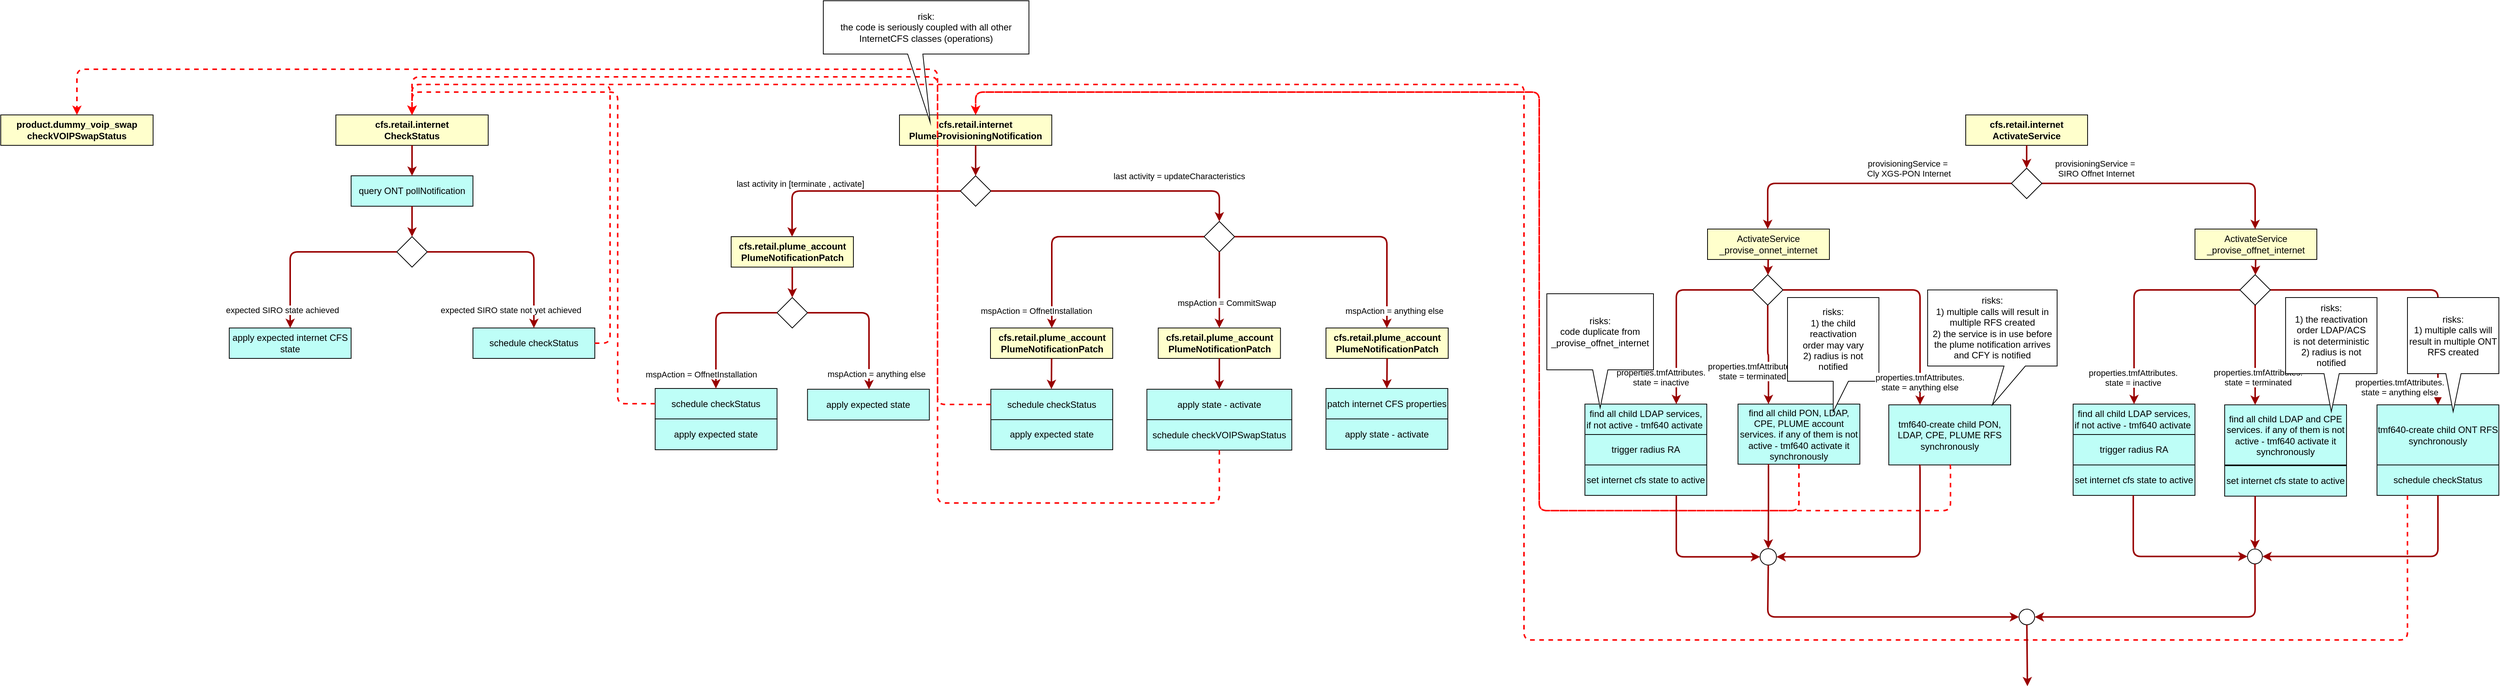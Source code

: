 <mxfile version="21.0.2" type="github">
  <diagram name="Page-1" id="c7558073-3199-34d8-9f00-42111426c3f3">
    <mxGraphModel dx="3528" dy="1718" grid="1" gridSize="10" guides="1" tooltips="1" connect="1" arrows="1" fold="1" page="1" pageScale="1" pageWidth="826" pageHeight="1169" background="none" math="0" shadow="0">
      <root>
        <mxCell id="0" />
        <mxCell id="1" parent="0" />
        <mxCell id="3" value="cfs.retail.internet&#xa;ActivateService" style="whiteSpace=wrap;align=center;verticalAlign=middle;fontStyle=1;strokeWidth=1;fillColor=#FFFFCC" parent="1" vertex="1">
          <mxGeometry x="460" y="-160" width="160" height="40" as="geometry" />
        </mxCell>
        <mxCell id="36" value="provisioningService = &#xa;Cly XGS-PON Internet" style="edgeStyle=elbowEdgeStyle;strokeColor=#990000;strokeWidth=2;exitX=0;exitY=0.5;exitDx=0;exitDy=0;" parent="1" source="X-WOWMCxgD2yHzHwRiwq-127" target="ZC_jucawOaZovoy7LjFs-96" edge="1">
          <mxGeometry x="-0.293" y="-20" width="100" height="100" relative="1" as="geometry">
            <mxPoint x="20" y="250" as="sourcePoint" />
            <mxPoint x="120" y="150" as="targetPoint" />
            <Array as="points">
              <mxPoint x="200" y="-40" />
              <mxPoint x="150" y="-50" />
            </Array>
            <mxPoint as="offset" />
          </mxGeometry>
        </mxCell>
        <mxCell id="ZC_jucawOaZovoy7LjFs-96" value="ActivateService&#xa;_provise_onnet_internet" style="whiteSpace=wrap;align=center;verticalAlign=middle;fontStyle=0;strokeWidth=1;fillColor=#FFFFCC" parent="1" vertex="1">
          <mxGeometry x="121" y="-10" width="160" height="40" as="geometry" />
        </mxCell>
        <mxCell id="ZC_jucawOaZovoy7LjFs-98" value="ActivateService&#xa;_provise_offnet_internet" style="whiteSpace=wrap;align=center;verticalAlign=middle;fontStyle=0;strokeWidth=1;fillColor=#FFFFCC" parent="1" vertex="1">
          <mxGeometry x="761" y="-10" width="160" height="40" as="geometry" />
        </mxCell>
        <mxCell id="ZC_jucawOaZovoy7LjFs-99" value="provisioningService = &#xa;SIRO Offnet Internet" style="edgeStyle=elbowEdgeStyle;strokeColor=#990000;strokeWidth=2;rounded=1;jumpStyle=none;exitX=1;exitY=0.5;exitDx=0;exitDy=0;" parent="1" source="X-WOWMCxgD2yHzHwRiwq-127" target="ZC_jucawOaZovoy7LjFs-98" edge="1">
          <mxGeometry x="-0.58" y="20" width="100" height="100" relative="1" as="geometry">
            <mxPoint x="250" y="90" as="sourcePoint" />
            <mxPoint x="410" y="130" as="targetPoint" />
            <Array as="points">
              <mxPoint x="840" y="-10" />
            </Array>
            <mxPoint as="offset" />
          </mxGeometry>
        </mxCell>
        <mxCell id="ZC_jucawOaZovoy7LjFs-100" value="find all child LDAP services, &#xa;if not active - tmf640 activate " style="whiteSpace=wrap;align=center;verticalAlign=middle;fontStyle=0;strokeWidth=1;fillColor=#befef7;" parent="1" vertex="1">
          <mxGeometry x="601" y="220" width="160" height="40" as="geometry" />
        </mxCell>
        <mxCell id="ZC_jucawOaZovoy7LjFs-103" value="properties.tmfAttributes.&#xa;state = inactive" style="edgeStyle=orthogonalEdgeStyle;strokeColor=#990000;strokeWidth=2;exitX=0;exitY=0.5;exitDx=0;exitDy=0;" parent="1" source="X-WOWMCxgD2yHzHwRiwq-132" target="ZC_jucawOaZovoy7LjFs-100" edge="1">
          <mxGeometry x="0.759" y="-1" width="100" height="100" relative="1" as="geometry">
            <mxPoint x="481" y="90" as="sourcePoint" />
            <mxPoint x="621" y="130" as="targetPoint" />
            <mxPoint as="offset" />
          </mxGeometry>
        </mxCell>
        <mxCell id="X-WOWMCxgD2yHzHwRiwq-96" value="trigger radius RA" style="whiteSpace=wrap;align=center;verticalAlign=middle;fontStyle=0;strokeWidth=1;fillColor=#befef7;" vertex="1" parent="1">
          <mxGeometry x="601" y="260" width="160" height="40" as="geometry" />
        </mxCell>
        <mxCell id="X-WOWMCxgD2yHzHwRiwq-97" value="set internet cfs state to active" style="whiteSpace=wrap;align=center;verticalAlign=middle;fontStyle=0;strokeWidth=1;fillColor=#befef7;" vertex="1" parent="1">
          <mxGeometry x="601" y="300" width="160" height="40" as="geometry" />
        </mxCell>
        <mxCell id="X-WOWMCxgD2yHzHwRiwq-98" value="find all child LDAP and CPE services. if any of them is not active - tmf640 activate it synchronously" style="whiteSpace=wrap;align=center;verticalAlign=middle;fontStyle=0;strokeWidth=1;fillColor=#befef7;" vertex="1" parent="1">
          <mxGeometry x="800" y="221" width="160" height="79" as="geometry" />
        </mxCell>
        <mxCell id="X-WOWMCxgD2yHzHwRiwq-99" value="properties.tmfAttributes.&#xa;state = terminated" style="edgeStyle=orthogonalEdgeStyle;strokeColor=#990000;strokeWidth=2;entryX=0.25;entryY=0;entryDx=0;entryDy=0;exitX=0.5;exitY=1;exitDx=0;exitDy=0;" edge="1" target="X-WOWMCxgD2yHzHwRiwq-98" parent="1" source="X-WOWMCxgD2yHzHwRiwq-132">
          <mxGeometry x="0.444" y="4" width="100" height="100" relative="1" as="geometry">
            <mxPoint x="880" y="160" as="sourcePoint" />
            <mxPoint x="820" y="130" as="targetPoint" />
            <mxPoint as="offset" />
          </mxGeometry>
        </mxCell>
        <mxCell id="X-WOWMCxgD2yHzHwRiwq-101" value="set internet cfs state to active" style="whiteSpace=wrap;align=center;verticalAlign=middle;fontStyle=0;strokeWidth=1;fillColor=#befef7;" vertex="1" parent="1">
          <mxGeometry x="800" y="301" width="160" height="40" as="geometry" />
        </mxCell>
        <mxCell id="X-WOWMCxgD2yHzHwRiwq-103" value="properties.tmfAttributes.&#xa;state = anything else" style="edgeStyle=orthogonalEdgeStyle;strokeColor=#990000;strokeWidth=2;entryX=0.5;entryY=0;entryDx=0;entryDy=0;exitX=1;exitY=0.5;exitDx=0;exitDy=0;" edge="1" parent="1" source="X-WOWMCxgD2yHzHwRiwq-132" target="X-WOWMCxgD2yHzHwRiwq-104">
          <mxGeometry x="0.873" y="-50" width="100" height="100" relative="1" as="geometry">
            <mxPoint x="731" y="170" as="sourcePoint" />
            <mxPoint x="1080" y="200" as="targetPoint" />
            <mxPoint as="offset" />
          </mxGeometry>
        </mxCell>
        <mxCell id="X-WOWMCxgD2yHzHwRiwq-104" value="tmf640-create child ONT RFS synchronously" style="whiteSpace=wrap;align=center;verticalAlign=middle;fontStyle=0;strokeWidth=1;fillColor=#befef7;" vertex="1" parent="1">
          <mxGeometry x="1000" y="221" width="160" height="79" as="geometry" />
        </mxCell>
        <mxCell id="X-WOWMCxgD2yHzHwRiwq-105" value="schedule checkStatus" style="whiteSpace=wrap;align=center;verticalAlign=middle;fontStyle=0;strokeWidth=1;fillColor=#befef7;" vertex="1" parent="1">
          <mxGeometry x="1000" y="300" width="160" height="40" as="geometry" />
        </mxCell>
        <mxCell id="X-WOWMCxgD2yHzHwRiwq-106" value="risks:&lt;br&gt;1) multiple calls will result in multiple ONT RFS created" style="shape=callout;whiteSpace=wrap;html=1;perimeter=calloutPerimeter;size=50;position=0.42;" vertex="1" parent="1">
          <mxGeometry x="1040" y="80" width="120" height="150" as="geometry" />
        </mxCell>
        <mxCell id="X-WOWMCxgD2yHzHwRiwq-102" value="risks:&lt;br&gt;1) the reactivation order LDAP/ACS &lt;br&gt;is not deterministic&lt;br&gt;2) radius is not notified" style="shape=callout;whiteSpace=wrap;html=1;perimeter=calloutPerimeter;size=50;position=0.42;" vertex="1" parent="1">
          <mxGeometry x="880" y="80" width="120" height="150" as="geometry" />
        </mxCell>
        <mxCell id="X-WOWMCxgD2yHzHwRiwq-107" value="find all child LDAP services, &#xa;if not active - tmf640 activate " style="whiteSpace=wrap;align=center;verticalAlign=middle;fontStyle=0;strokeWidth=1;fillColor=#befef7;" vertex="1" parent="1">
          <mxGeometry x="-40" y="220" width="160" height="40" as="geometry" />
        </mxCell>
        <mxCell id="X-WOWMCxgD2yHzHwRiwq-108" value="properties.tmfAttributes.&#xa;state = inactive" style="edgeStyle=elbowEdgeStyle;strokeColor=#990000;strokeWidth=2;entryX=0.75;entryY=0;entryDx=0;entryDy=0;" edge="1" target="X-WOWMCxgD2yHzHwRiwq-107" parent="1" source="X-WOWMCxgD2yHzHwRiwq-129">
          <mxGeometry x="0.716" y="-20" width="100" height="100" relative="1" as="geometry">
            <mxPoint x="121" y="180" as="sourcePoint" />
            <mxPoint x="61" y="150" as="targetPoint" />
            <Array as="points">
              <mxPoint x="80" y="160" />
            </Array>
            <mxPoint as="offset" />
          </mxGeometry>
        </mxCell>
        <mxCell id="X-WOWMCxgD2yHzHwRiwq-109" value="trigger radius RA" style="whiteSpace=wrap;align=center;verticalAlign=middle;fontStyle=0;strokeWidth=1;fillColor=#befef7;" vertex="1" parent="1">
          <mxGeometry x="-40" y="260" width="160" height="40" as="geometry" />
        </mxCell>
        <mxCell id="X-WOWMCxgD2yHzHwRiwq-110" value="set internet cfs state to active" style="whiteSpace=wrap;align=center;verticalAlign=middle;fontStyle=0;strokeWidth=1;fillColor=#befef7;" vertex="1" parent="1">
          <mxGeometry x="-40" y="300" width="160" height="40" as="geometry" />
        </mxCell>
        <mxCell id="X-WOWMCxgD2yHzHwRiwq-111" value="risks:&lt;br&gt;code duplicate from _provise_offnet_internet" style="shape=callout;whiteSpace=wrap;html=1;perimeter=calloutPerimeter;size=50;position=0.43;" vertex="1" parent="1">
          <mxGeometry x="-90" y="75" width="140" height="150" as="geometry" />
        </mxCell>
        <mxCell id="X-WOWMCxgD2yHzHwRiwq-125" style="edgeStyle=orthogonalEdgeStyle;rounded=1;orthogonalLoop=1;jettySize=auto;html=1;exitX=0.5;exitY=1;exitDx=0;exitDy=0;entryX=0.5;entryY=0;entryDx=0;entryDy=0;strokeColor=#FF0000;strokeWidth=2;dashed=1;" edge="1" parent="1" source="X-WOWMCxgD2yHzHwRiwq-115" target="X-WOWMCxgD2yHzHwRiwq-123">
          <mxGeometry relative="1" as="geometry">
            <Array as="points">
              <mxPoint x="241" y="360" />
              <mxPoint x="-100" y="360" />
              <mxPoint x="-100" y="-190" />
              <mxPoint x="-840" y="-190" />
            </Array>
          </mxGeometry>
        </mxCell>
        <mxCell id="X-WOWMCxgD2yHzHwRiwq-115" value="find all child PON, LDAP, CPE, PLUME account services. if any of them is not active - tmf640 activate it synchronously" style="whiteSpace=wrap;align=center;verticalAlign=middle;fontStyle=0;strokeWidth=1;fillColor=#befef7;" vertex="1" parent="1">
          <mxGeometry x="161" y="220" width="160" height="79" as="geometry" />
        </mxCell>
        <mxCell id="X-WOWMCxgD2yHzHwRiwq-116" value="properties.tmfAttributes.&#xa;state = terminated" style="edgeStyle=orthogonalEdgeStyle;strokeColor=#990000;strokeWidth=2;exitX=0.5;exitY=1;exitDx=0;exitDy=0;entryX=0.25;entryY=0;entryDx=0;entryDy=0;" edge="1" target="X-WOWMCxgD2yHzHwRiwq-115" parent="1" source="X-WOWMCxgD2yHzHwRiwq-129">
          <mxGeometry x="0.333" y="-21" width="100" height="100" relative="1" as="geometry">
            <mxPoint x="91" y="159" as="sourcePoint" />
            <mxPoint x="181" y="129" as="targetPoint" />
            <Array as="points" />
            <mxPoint as="offset" />
          </mxGeometry>
        </mxCell>
        <mxCell id="X-WOWMCxgD2yHzHwRiwq-119" value="tmf640-create child PON, LDAP, CPE, PLUME RFS synchronously" style="whiteSpace=wrap;align=center;verticalAlign=middle;fontStyle=0;strokeWidth=1;fillColor=#befef7;" vertex="1" parent="1">
          <mxGeometry x="359" y="221" width="160" height="79" as="geometry" />
        </mxCell>
        <mxCell id="X-WOWMCxgD2yHzHwRiwq-122" value="risks:&lt;br&gt;1) multiple calls will result in multiple RFS created&lt;br&gt;2) the service is in use before the plume notification arrives and CFY is notified" style="shape=callout;whiteSpace=wrap;html=1;perimeter=calloutPerimeter;size=51;position=0.59;base=28;" vertex="1" parent="1">
          <mxGeometry x="410" y="70" width="170" height="151" as="geometry" />
        </mxCell>
        <mxCell id="X-WOWMCxgD2yHzHwRiwq-118" value="risks:&lt;br&gt;1) the child reactivation order&amp;nbsp;may vary&lt;br&gt;2) radius is not notified" style="shape=callout;whiteSpace=wrap;html=1;perimeter=calloutPerimeter;size=40;position=0.5;" vertex="1" parent="1">
          <mxGeometry x="226" y="80" width="120" height="150" as="geometry" />
        </mxCell>
        <mxCell id="X-WOWMCxgD2yHzHwRiwq-123" value="cfs.retail.internet&#xa;PlumeProvisioningNotification" style="whiteSpace=wrap;align=center;verticalAlign=middle;fontStyle=1;strokeWidth=1;fillColor=#FFFFCC" vertex="1" parent="1">
          <mxGeometry x="-940" y="-160" width="200" height="40" as="geometry" />
        </mxCell>
        <mxCell id="X-WOWMCxgD2yHzHwRiwq-126" style="edgeStyle=orthogonalEdgeStyle;rounded=1;orthogonalLoop=1;jettySize=auto;html=1;exitX=0.5;exitY=1;exitDx=0;exitDy=0;strokeColor=#FF0000;strokeWidth=2;dashed=1;entryX=0.5;entryY=0;entryDx=0;entryDy=0;" edge="1" parent="1" source="X-WOWMCxgD2yHzHwRiwq-119" target="X-WOWMCxgD2yHzHwRiwq-123">
          <mxGeometry relative="1" as="geometry">
            <mxPoint x="251" y="309" as="sourcePoint" />
            <mxPoint x="-395" y="-50" as="targetPoint" />
            <Array as="points">
              <mxPoint x="440" y="300" />
              <mxPoint x="440" y="360" />
              <mxPoint x="-100" y="360" />
              <mxPoint x="-100" y="-190" />
              <mxPoint x="-840" y="-190" />
            </Array>
          </mxGeometry>
        </mxCell>
        <mxCell id="X-WOWMCxgD2yHzHwRiwq-127" value="" style="rhombus;whiteSpace=wrap;html=1;" vertex="1" parent="1">
          <mxGeometry x="520" y="-90" width="40" height="40" as="geometry" />
        </mxCell>
        <mxCell id="X-WOWMCxgD2yHzHwRiwq-128" value="" style="edgeStyle=none;noEdgeStyle=1;strokeColor=#990000;strokeWidth=2;" edge="1" parent="1" source="3" target="X-WOWMCxgD2yHzHwRiwq-127">
          <mxGeometry x="0.736" y="14" width="100" height="100" relative="1" as="geometry">
            <mxPoint x="366" y="170" as="sourcePoint" />
            <mxPoint x="576" y="231" as="targetPoint" />
            <mxPoint as="offset" />
          </mxGeometry>
        </mxCell>
        <mxCell id="X-WOWMCxgD2yHzHwRiwq-129" value="" style="rhombus;whiteSpace=wrap;html=1;" vertex="1" parent="1">
          <mxGeometry x="180" y="50" width="40" height="40" as="geometry" />
        </mxCell>
        <mxCell id="X-WOWMCxgD2yHzHwRiwq-130" value="" style="edgeStyle=none;noEdgeStyle=1;strokeColor=#990000;strokeWidth=2;" edge="1" parent="1" source="ZC_jucawOaZovoy7LjFs-96" target="X-WOWMCxgD2yHzHwRiwq-129">
          <mxGeometry x="0.437" y="7" width="100" height="100" relative="1" as="geometry">
            <mxPoint x="160" y="140" as="sourcePoint" />
            <mxPoint x="251" y="230" as="targetPoint" />
            <mxPoint as="offset" />
          </mxGeometry>
        </mxCell>
        <mxCell id="X-WOWMCxgD2yHzHwRiwq-121" value="properties.tmfAttributes.&#xa;state = anything else" style="edgeStyle=elbowEdgeStyle;strokeColor=#990000;strokeWidth=2;exitX=1;exitY=0.5;exitDx=0;exitDy=0;" edge="1" target="X-WOWMCxgD2yHzHwRiwq-119" parent="1" source="X-WOWMCxgD2yHzHwRiwq-129">
          <mxGeometry x="0.818" width="100" height="100" relative="1" as="geometry">
            <mxPoint x="120" y="156" as="sourcePoint" />
            <mxPoint x="439" y="200" as="targetPoint" />
            <Array as="points">
              <mxPoint x="400" y="160" />
            </Array>
            <mxPoint as="offset" />
          </mxGeometry>
        </mxCell>
        <mxCell id="X-WOWMCxgD2yHzHwRiwq-131" value="" style="edgeStyle=none;noEdgeStyle=1;strokeColor=#990000;strokeWidth=2;" edge="1" target="X-WOWMCxgD2yHzHwRiwq-132" parent="1" source="ZC_jucawOaZovoy7LjFs-98">
          <mxGeometry x="0.437" y="7" width="100" height="100" relative="1" as="geometry">
            <mxPoint x="750" y="30" as="sourcePoint" />
            <mxPoint x="800" y="230" as="targetPoint" />
            <mxPoint as="offset" />
          </mxGeometry>
        </mxCell>
        <mxCell id="X-WOWMCxgD2yHzHwRiwq-132" value="" style="rhombus;whiteSpace=wrap;html=1;" vertex="1" parent="1">
          <mxGeometry x="820" y="50" width="40" height="40" as="geometry" />
        </mxCell>
        <mxCell id="X-WOWMCxgD2yHzHwRiwq-133" value="" style="edgeStyle=elbowEdgeStyle;strokeColor=#990000;strokeWidth=2;exitX=0.75;exitY=1;exitDx=0;exitDy=0;entryX=0;entryY=0.5;entryDx=0;entryDy=0;" edge="1" parent="1" source="X-WOWMCxgD2yHzHwRiwq-110" target="X-WOWMCxgD2yHzHwRiwq-135">
          <mxGeometry x="0.716" y="-20" width="100" height="100" relative="1" as="geometry">
            <mxPoint x="171" y="100" as="sourcePoint" />
            <mxPoint x="170" y="410" as="targetPoint" />
            <Array as="points">
              <mxPoint x="80" y="380" />
            </Array>
            <mxPoint as="offset" />
          </mxGeometry>
        </mxCell>
        <mxCell id="X-WOWMCxgD2yHzHwRiwq-134" value="" style="edgeStyle=orthogonalEdgeStyle;strokeColor=#990000;strokeWidth=2;exitX=0.25;exitY=1;exitDx=0;exitDy=0;entryX=0.5;entryY=0;entryDx=0;entryDy=0;" edge="1" parent="1" source="X-WOWMCxgD2yHzHwRiwq-115" target="X-WOWMCxgD2yHzHwRiwq-135">
          <mxGeometry x="0.333" y="-21" width="100" height="100" relative="1" as="geometry">
            <mxPoint x="211" y="140" as="sourcePoint" />
            <mxPoint x="240" y="400" as="targetPoint" />
            <Array as="points" />
            <mxPoint as="offset" />
          </mxGeometry>
        </mxCell>
        <mxCell id="X-WOWMCxgD2yHzHwRiwq-135" value="" style="ellipse;whiteSpace=wrap;html=1;aspect=fixed;" vertex="1" parent="1">
          <mxGeometry x="190" y="410" width="21.5" height="21.5" as="geometry" />
        </mxCell>
        <mxCell id="X-WOWMCxgD2yHzHwRiwq-136" value="" style="edgeStyle=elbowEdgeStyle;strokeColor=#990000;strokeWidth=2;exitX=0.25;exitY=1;exitDx=0;exitDy=0;entryX=1;entryY=0.5;entryDx=0;entryDy=0;" edge="1" parent="1" source="X-WOWMCxgD2yHzHwRiwq-119" target="X-WOWMCxgD2yHzHwRiwq-135">
          <mxGeometry x="0.716" y="-20" width="100" height="100" relative="1" as="geometry">
            <mxPoint x="90" y="350" as="sourcePoint" />
            <mxPoint x="191" y="431" as="targetPoint" />
            <Array as="points">
              <mxPoint x="400" y="390" />
            </Array>
            <mxPoint as="offset" />
          </mxGeometry>
        </mxCell>
        <mxCell id="X-WOWMCxgD2yHzHwRiwq-137" value="" style="edgeStyle=elbowEdgeStyle;strokeColor=#990000;strokeWidth=2;exitX=0.5;exitY=1;exitDx=0;exitDy=0;entryX=1;entryY=0.5;entryDx=0;entryDy=0;" edge="1" target="X-WOWMCxgD2yHzHwRiwq-140" parent="1" source="X-WOWMCxgD2yHzHwRiwq-105">
          <mxGeometry x="0.716" y="-20" width="100" height="100" relative="1" as="geometry">
            <mxPoint x="999" y="301" as="sourcePoint" />
            <mxPoint x="791" y="432" as="targetPoint" />
            <Array as="points">
              <mxPoint x="1080" y="390" />
            </Array>
            <mxPoint as="offset" />
          </mxGeometry>
        </mxCell>
        <mxCell id="X-WOWMCxgD2yHzHwRiwq-138" value="" style="edgeStyle=orthogonalEdgeStyle;strokeColor=#990000;strokeWidth=2;entryX=0.5;entryY=0;entryDx=0;entryDy=0;exitX=0.25;exitY=1;exitDx=0;exitDy=0;" edge="1" target="X-WOWMCxgD2yHzHwRiwq-140" parent="1" source="X-WOWMCxgD2yHzHwRiwq-101">
          <mxGeometry x="0.333" y="-21" width="100" height="100" relative="1" as="geometry">
            <mxPoint x="840" y="330" as="sourcePoint" />
            <mxPoint x="840" y="401" as="targetPoint" />
            <Array as="points" />
            <mxPoint as="offset" />
          </mxGeometry>
        </mxCell>
        <mxCell id="X-WOWMCxgD2yHzHwRiwq-139" value="" style="edgeStyle=elbowEdgeStyle;strokeColor=#990000;strokeWidth=2;entryX=0;entryY=0.5;entryDx=0;entryDy=0;" edge="1" target="X-WOWMCxgD2yHzHwRiwq-140" parent="1" source="X-WOWMCxgD2yHzHwRiwq-97">
          <mxGeometry x="0.716" y="-20" width="100" height="100" relative="1" as="geometry">
            <mxPoint x="680" y="341" as="sourcePoint" />
            <mxPoint x="770" y="411" as="targetPoint" />
            <Array as="points">
              <mxPoint x="680" y="381" />
            </Array>
            <mxPoint as="offset" />
          </mxGeometry>
        </mxCell>
        <mxCell id="X-WOWMCxgD2yHzHwRiwq-140" value="" style="ellipse;whiteSpace=wrap;html=1;aspect=fixed;" vertex="1" parent="1">
          <mxGeometry x="830" y="410.5" width="19.5" height="19.5" as="geometry" />
        </mxCell>
        <mxCell id="X-WOWMCxgD2yHzHwRiwq-141" value="" style="ellipse;whiteSpace=wrap;html=1;aspect=fixed;" vertex="1" parent="1">
          <mxGeometry x="530" y="489.5" width="20.5" height="20.5" as="geometry" />
        </mxCell>
        <mxCell id="X-WOWMCxgD2yHzHwRiwq-142" value="" style="edgeStyle=elbowEdgeStyle;strokeColor=#990000;strokeWidth=2;exitX=0.5;exitY=1;exitDx=0;exitDy=0;entryX=0;entryY=0.5;entryDx=0;entryDy=0;" edge="1" target="X-WOWMCxgD2yHzHwRiwq-141" parent="1" source="X-WOWMCxgD2yHzHwRiwq-135">
          <mxGeometry x="0.716" y="-20" width="100" height="100" relative="1" as="geometry">
            <mxPoint x="420" y="420" as="sourcePoint" />
            <mxPoint x="510" y="490" as="targetPoint" />
            <Array as="points">
              <mxPoint x="200" y="460" />
            </Array>
            <mxPoint as="offset" />
          </mxGeometry>
        </mxCell>
        <mxCell id="X-WOWMCxgD2yHzHwRiwq-143" value="" style="edgeStyle=elbowEdgeStyle;strokeColor=#990000;strokeWidth=2;exitX=0.5;exitY=1;exitDx=0;exitDy=0;entryX=1;entryY=0.5;entryDx=0;entryDy=0;" edge="1" target="X-WOWMCxgD2yHzHwRiwq-141" parent="1" source="X-WOWMCxgD2yHzHwRiwq-140">
          <mxGeometry x="0.716" y="-20" width="100" height="100" relative="1" as="geometry">
            <mxPoint x="840" y="480" as="sourcePoint" />
            <mxPoint x="531" y="511" as="targetPoint" />
            <Array as="points">
              <mxPoint x="840" y="470" />
            </Array>
            <mxPoint as="offset" />
          </mxGeometry>
        </mxCell>
        <mxCell id="X-WOWMCxgD2yHzHwRiwq-145" value="cfs.retail.plume_account&#xa;PlumeNotificationPatch" style="whiteSpace=wrap;align=center;verticalAlign=middle;fontStyle=1;strokeWidth=1;fillColor=#FFFFCC" vertex="1" parent="1">
          <mxGeometry x="-1161" width="160.5" height="40" as="geometry" />
        </mxCell>
        <mxCell id="X-WOWMCxgD2yHzHwRiwq-148" value="" style="rhombus;whiteSpace=wrap;html=1;" vertex="1" parent="1">
          <mxGeometry x="-860" y="-80" width="40" height="40" as="geometry" />
        </mxCell>
        <mxCell id="X-WOWMCxgD2yHzHwRiwq-151" value="" style="edgeStyle=none;noEdgeStyle=1;strokeColor=#990000;strokeWidth=2;startArrow=none;exitX=0.5;exitY=1;exitDx=0;exitDy=0;" edge="1" parent="1" source="X-WOWMCxgD2yHzHwRiwq-123" target="X-WOWMCxgD2yHzHwRiwq-148">
          <mxGeometry x="0.437" y="7" width="100" height="100" relative="1" as="geometry">
            <mxPoint x="-830" as="sourcePoint" />
            <mxPoint x="-840" y="-90" as="targetPoint" />
            <mxPoint as="offset" />
          </mxGeometry>
        </mxCell>
        <mxCell id="X-WOWMCxgD2yHzHwRiwq-152" value="last activity in [terminate , activate]" style="edgeStyle=elbowEdgeStyle;strokeColor=#990000;strokeWidth=2;exitX=0;exitY=0.5;exitDx=0;exitDy=0;entryX=0.5;entryY=0;entryDx=0;entryDy=0;" edge="1" parent="1" source="X-WOWMCxgD2yHzHwRiwq-148" target="X-WOWMCxgD2yHzHwRiwq-145">
          <mxGeometry x="0.493" y="-10" width="100" height="100" relative="1" as="geometry">
            <mxPoint x="-880" as="sourcePoint" />
            <mxPoint x="-980" y="120" as="targetPoint" />
            <Array as="points">
              <mxPoint x="-1081" y="-30" />
            </Array>
            <mxPoint as="offset" />
          </mxGeometry>
        </mxCell>
        <mxCell id="X-WOWMCxgD2yHzHwRiwq-153" value="risk:&lt;br&gt;the code is seriously coupled with all other InternetCFS classes (operations)" style="shape=callout;whiteSpace=wrap;html=1;perimeter=calloutPerimeter;position2=0.52;size=90;position=0.41;" vertex="1" parent="1">
          <mxGeometry x="-1040" y="-310" width="270" height="160" as="geometry" />
        </mxCell>
        <mxCell id="X-WOWMCxgD2yHzHwRiwq-170" value="apply expected state" style="whiteSpace=wrap;align=center;verticalAlign=middle;fontStyle=0;strokeWidth=1;fillColor=#befef7;" vertex="1" parent="1">
          <mxGeometry x="-1260.75" y="239.5" width="160" height="40.5" as="geometry" />
        </mxCell>
        <mxCell id="X-WOWMCxgD2yHzHwRiwq-177" value="cfs.retail.plume_account&#xa;PlumeNotificationPatch" style="whiteSpace=wrap;align=center;verticalAlign=middle;fontStyle=1;strokeWidth=1;fillColor=#FFFFCC" vertex="1" parent="1">
          <mxGeometry x="-820.5" y="120" width="160.5" height="40" as="geometry" />
        </mxCell>
        <mxCell id="X-WOWMCxgD2yHzHwRiwq-178" value="last activity = updateCharacteristics" style="edgeStyle=elbowEdgeStyle;strokeColor=#990000;strokeWidth=2;startArrow=none;exitX=1;exitY=0.5;exitDx=0;exitDy=0;entryX=0.5;entryY=0;entryDx=0;entryDy=0;" edge="1" parent="1" source="X-WOWMCxgD2yHzHwRiwq-148" target="X-WOWMCxgD2yHzHwRiwq-180">
          <mxGeometry x="0.455" y="20" width="100" height="100" relative="1" as="geometry">
            <mxPoint x="-800" y="-40" as="sourcePoint" />
            <mxPoint x="-690" y="140" as="targetPoint" />
            <Array as="points">
              <mxPoint x="-520" y="-50" />
            </Array>
            <mxPoint as="offset" />
          </mxGeometry>
        </mxCell>
        <mxCell id="X-WOWMCxgD2yHzHwRiwq-180" value="" style="rhombus;whiteSpace=wrap;html=1;" vertex="1" parent="1">
          <mxGeometry x="-540" y="-20" width="40" height="40" as="geometry" />
        </mxCell>
        <mxCell id="X-WOWMCxgD2yHzHwRiwq-182" value="cfs.retail.plume_account&#xa;PlumeNotificationPatch" style="whiteSpace=wrap;align=center;verticalAlign=middle;fontStyle=1;strokeWidth=1;fillColor=#FFFFCC" vertex="1" parent="1">
          <mxGeometry x="-380" y="120" width="160.5" height="40" as="geometry" />
        </mxCell>
        <mxCell id="X-WOWMCxgD2yHzHwRiwq-183" value="mspAction = OffnetInstallation" style="edgeStyle=elbowEdgeStyle;strokeColor=#990000;strokeWidth=2;entryX=0.5;entryY=0;entryDx=0;entryDy=0;exitX=0;exitY=0.5;exitDx=0;exitDy=0;" edge="1" parent="1" source="X-WOWMCxgD2yHzHwRiwq-180" target="X-WOWMCxgD2yHzHwRiwq-177">
          <mxGeometry x="0.856" y="-20" width="100" height="100" relative="1" as="geometry">
            <mxPoint x="-669" y="20" as="sourcePoint" />
            <mxPoint x="-750" y="150" as="targetPoint" />
            <Array as="points">
              <mxPoint x="-740" y="70" />
            </Array>
            <mxPoint as="offset" />
          </mxGeometry>
        </mxCell>
        <mxCell id="X-WOWMCxgD2yHzHwRiwq-184" value="mspAction = anything else" style="edgeStyle=elbowEdgeStyle;strokeColor=#990000;strokeWidth=2;entryX=0.5;entryY=0;entryDx=0;entryDy=0;" edge="1" parent="1" source="X-WOWMCxgD2yHzHwRiwq-180" target="X-WOWMCxgD2yHzHwRiwq-182">
          <mxGeometry x="0.856" y="10" width="100" height="100" relative="1" as="geometry">
            <mxPoint x="-580" y="20" as="sourcePoint" />
            <mxPoint x="-421" y="151" as="targetPoint" />
            <Array as="points">
              <mxPoint x="-300" y="70" />
              <mxPoint x="-500" y="70" />
            </Array>
            <mxPoint as="offset" />
          </mxGeometry>
        </mxCell>
        <mxCell id="X-WOWMCxgD2yHzHwRiwq-185" value="mspAction = CommitSwap" style="edgeStyle=none;noEdgeStyle=1;strokeColor=#990000;strokeWidth=2;exitX=0.5;exitY=1;exitDx=0;exitDy=0;" edge="1" parent="1" source="X-WOWMCxgD2yHzHwRiwq-180">
          <mxGeometry x="0.333" y="10" width="100" height="100" relative="1" as="geometry">
            <mxPoint x="-49" y="40" as="sourcePoint" />
            <mxPoint x="-520" y="120" as="targetPoint" />
            <mxPoint as="offset" />
          </mxGeometry>
        </mxCell>
        <mxCell id="X-WOWMCxgD2yHzHwRiwq-186" value="cfs.retail.plume_account&#xa;PlumeNotificationPatch" style="whiteSpace=wrap;align=center;verticalAlign=middle;fontStyle=1;strokeWidth=1;fillColor=#FFFFCC" vertex="1" parent="1">
          <mxGeometry x="-600.25" y="120" width="160.5" height="40" as="geometry" />
        </mxCell>
        <mxCell id="X-WOWMCxgD2yHzHwRiwq-188" value="" style="edgeStyle=none;noEdgeStyle=1;strokeColor=#990000;strokeWidth=2;exitX=0.5;exitY=1;exitDx=0;exitDy=0;" edge="1" parent="1" source="X-WOWMCxgD2yHzHwRiwq-177">
          <mxGeometry x="0.437" y="7" width="100" height="100" relative="1" as="geometry">
            <mxPoint x="-740.5" y="160" as="sourcePoint" />
            <mxPoint x="-740.502" y="200.248" as="targetPoint" />
            <mxPoint as="offset" />
          </mxGeometry>
        </mxCell>
        <mxCell id="X-WOWMCxgD2yHzHwRiwq-189" value="apply expected state" style="whiteSpace=wrap;align=center;verticalAlign=middle;fontStyle=0;strokeWidth=1;fillColor=#befef7;" vertex="1" parent="1">
          <mxGeometry x="-820" y="240.5" width="160" height="39.5" as="geometry" />
        </mxCell>
        <mxCell id="X-WOWMCxgD2yHzHwRiwq-190" value="cfs.retail.internet&#xa;CheckStatus" style="whiteSpace=wrap;align=center;verticalAlign=middle;fontStyle=1;strokeWidth=1;fillColor=#FFFFCC" vertex="1" parent="1">
          <mxGeometry x="-1680" y="-160" width="200" height="40" as="geometry" />
        </mxCell>
        <mxCell id="X-WOWMCxgD2yHzHwRiwq-192" style="edgeStyle=orthogonalEdgeStyle;rounded=1;orthogonalLoop=1;jettySize=auto;html=1;strokeColor=#FF0000;strokeWidth=2;dashed=1;entryX=0.5;entryY=0;entryDx=0;entryDy=0;exitX=0.25;exitY=1;exitDx=0;exitDy=0;" edge="1" parent="1" source="X-WOWMCxgD2yHzHwRiwq-105" target="X-WOWMCxgD2yHzHwRiwq-190">
          <mxGeometry relative="1" as="geometry">
            <mxPoint x="710" y="400" as="sourcePoint" />
            <mxPoint x="-830" y="-150" as="targetPoint" />
            <Array as="points">
              <mxPoint x="1040" y="530" />
              <mxPoint x="-120" y="530" />
              <mxPoint x="-120" y="-200" />
              <mxPoint x="-1580" y="-200" />
            </Array>
          </mxGeometry>
        </mxCell>
        <mxCell id="X-WOWMCxgD2yHzHwRiwq-194" value="schedule checkStatus" style="whiteSpace=wrap;align=center;verticalAlign=middle;fontStyle=0;strokeWidth=1;fillColor=#befef7;" vertex="1" parent="1">
          <mxGeometry x="-820" y="200.5" width="160" height="40" as="geometry" />
        </mxCell>
        <mxCell id="X-WOWMCxgD2yHzHwRiwq-195" style="edgeStyle=orthogonalEdgeStyle;rounded=1;orthogonalLoop=1;jettySize=auto;html=1;strokeColor=#FF0000;strokeWidth=2;dashed=1;entryX=0.5;entryY=0;entryDx=0;entryDy=0;exitX=0;exitY=0.5;exitDx=0;exitDy=0;" edge="1" parent="1" source="X-WOWMCxgD2yHzHwRiwq-194" target="X-WOWMCxgD2yHzHwRiwq-190">
          <mxGeometry relative="1" as="geometry">
            <mxPoint x="-370" y="270" as="sourcePoint" />
            <mxPoint x="-830" y="-150" as="targetPoint" />
            <Array as="points">
              <mxPoint x="-890" y="221" />
              <mxPoint x="-890" y="-210" />
              <mxPoint x="-1580" y="-210" />
            </Array>
          </mxGeometry>
        </mxCell>
        <mxCell id="X-WOWMCxgD2yHzHwRiwq-196" value="product.dummy_voip_swap&#xa;checkVOIPSwapStatus" style="whiteSpace=wrap;align=center;verticalAlign=middle;fontStyle=1;strokeWidth=1;fillColor=#FFFFCC" vertex="1" parent="1">
          <mxGeometry x="-2120" y="-160" width="200" height="40" as="geometry" />
        </mxCell>
        <mxCell id="X-WOWMCxgD2yHzHwRiwq-197" value="schedule checkVOIPSwapStatus" style="whiteSpace=wrap;align=center;verticalAlign=middle;fontStyle=0;strokeWidth=1;fillColor=#befef7;" vertex="1" parent="1">
          <mxGeometry x="-615.12" y="240.5" width="190.25" height="40" as="geometry" />
        </mxCell>
        <mxCell id="X-WOWMCxgD2yHzHwRiwq-198" value="apply state - activate" style="whiteSpace=wrap;align=center;verticalAlign=middle;fontStyle=0;strokeWidth=1;fillColor=#befef7;" vertex="1" parent="1">
          <mxGeometry x="-615.13" y="200.5" width="190.25" height="40" as="geometry" />
        </mxCell>
        <mxCell id="X-WOWMCxgD2yHzHwRiwq-201" value="" style="edgeStyle=none;noEdgeStyle=1;strokeColor=#990000;strokeWidth=2;exitX=0.5;exitY=1;exitDx=0;exitDy=0;entryX=0.5;entryY=0;entryDx=0;entryDy=0;" edge="1" parent="1" source="X-WOWMCxgD2yHzHwRiwq-186" target="X-WOWMCxgD2yHzHwRiwq-198">
          <mxGeometry x="0.437" y="7" width="100" height="100" relative="1" as="geometry">
            <mxPoint x="-730" y="170" as="sourcePoint" />
            <mxPoint x="-730.502" y="210.248" as="targetPoint" />
            <mxPoint as="offset" />
          </mxGeometry>
        </mxCell>
        <mxCell id="X-WOWMCxgD2yHzHwRiwq-202" style="edgeStyle=orthogonalEdgeStyle;rounded=1;orthogonalLoop=1;jettySize=auto;html=1;strokeColor=#FF0000;strokeWidth=2;dashed=1;exitX=0.5;exitY=1;exitDx=0;exitDy=0;entryX=0.5;entryY=0;entryDx=0;entryDy=0;" edge="1" parent="1" source="X-WOWMCxgD2yHzHwRiwq-197" target="X-WOWMCxgD2yHzHwRiwq-196">
          <mxGeometry relative="1" as="geometry">
            <mxPoint x="-810" y="231" as="sourcePoint" />
            <mxPoint x="-1490" y="-150" as="targetPoint" />
            <Array as="points">
              <mxPoint x="-520" y="350" />
              <mxPoint x="-890" y="350" />
              <mxPoint x="-890" y="-220" />
              <mxPoint x="-2020" y="-220" />
            </Array>
          </mxGeometry>
        </mxCell>
        <mxCell id="X-WOWMCxgD2yHzHwRiwq-203" value="patch internet CFS properties" style="whiteSpace=wrap;align=center;verticalAlign=middle;fontStyle=0;strokeWidth=1;fillColor=#befef7;" vertex="1" parent="1">
          <mxGeometry x="-380" y="199.5" width="160" height="40" as="geometry" />
        </mxCell>
        <mxCell id="X-WOWMCxgD2yHzHwRiwq-204" value="" style="edgeStyle=none;noEdgeStyle=1;strokeColor=#990000;strokeWidth=2;exitX=0.5;exitY=1;exitDx=0;exitDy=0;entryX=0.5;entryY=0;entryDx=0;entryDy=0;" edge="1" parent="1" source="X-WOWMCxgD2yHzHwRiwq-182" target="X-WOWMCxgD2yHzHwRiwq-203">
          <mxGeometry x="0.437" y="7" width="100" height="100" relative="1" as="geometry">
            <mxPoint x="-510" y="170" as="sourcePoint" />
            <mxPoint x="-510" y="211" as="targetPoint" />
            <mxPoint as="offset" />
          </mxGeometry>
        </mxCell>
        <mxCell id="X-WOWMCxgD2yHzHwRiwq-205" value="apply state - activate" style="whiteSpace=wrap;align=center;verticalAlign=middle;fontStyle=0;strokeWidth=1;fillColor=#befef7;" vertex="1" parent="1">
          <mxGeometry x="-380" y="239.5" width="160" height="40" as="geometry" />
        </mxCell>
        <mxCell id="X-WOWMCxgD2yHzHwRiwq-206" value="query ONT pollNotification" style="whiteSpace=wrap;align=center;verticalAlign=middle;fontStyle=0;strokeWidth=1;fillColor=#befef7;" vertex="1" parent="1">
          <mxGeometry x="-1660" y="-80" width="160" height="40" as="geometry" />
        </mxCell>
        <mxCell id="X-WOWMCxgD2yHzHwRiwq-207" value="" style="edgeStyle=none;noEdgeStyle=1;strokeColor=#990000;strokeWidth=2;startArrow=none;exitX=0.5;exitY=1;exitDx=0;exitDy=0;entryX=0.5;entryY=0;entryDx=0;entryDy=0;" edge="1" parent="1" source="X-WOWMCxgD2yHzHwRiwq-190" target="X-WOWMCxgD2yHzHwRiwq-206">
          <mxGeometry x="0.437" y="7" width="100" height="100" relative="1" as="geometry">
            <mxPoint x="-910" y="-110" as="sourcePoint" />
            <mxPoint x="-910" y="-70" as="targetPoint" />
            <mxPoint as="offset" />
          </mxGeometry>
        </mxCell>
        <mxCell id="X-WOWMCxgD2yHzHwRiwq-210" value="" style="edgeStyle=none;noEdgeStyle=1;strokeColor=#990000;strokeWidth=2;startArrow=none;" edge="1" target="X-WOWMCxgD2yHzHwRiwq-211" parent="1" source="X-WOWMCxgD2yHzHwRiwq-206">
          <mxGeometry x="0.437" y="7" width="100" height="100" relative="1" as="geometry">
            <mxPoint x="-1460" y="30" as="sourcePoint" />
            <mxPoint x="-1580" y="-10" as="targetPoint" />
            <mxPoint as="offset" />
          </mxGeometry>
        </mxCell>
        <mxCell id="X-WOWMCxgD2yHzHwRiwq-211" value="" style="rhombus;whiteSpace=wrap;html=1;" vertex="1" parent="1">
          <mxGeometry x="-1600" width="40" height="40" as="geometry" />
        </mxCell>
        <mxCell id="X-WOWMCxgD2yHzHwRiwq-213" value="expected SIRO state achieved" style="edgeStyle=elbowEdgeStyle;strokeColor=#990000;strokeWidth=2;exitX=0;exitY=0.5;exitDx=0;exitDy=0;" edge="1" parent="1" source="X-WOWMCxgD2yHzHwRiwq-211">
          <mxGeometry x="0.8" y="-10" width="100" height="100" relative="1" as="geometry">
            <mxPoint x="-1620" y="39.5" as="sourcePoint" />
            <mxPoint x="-1740" y="120" as="targetPoint" />
            <Array as="points">
              <mxPoint x="-1740" y="119.5" />
            </Array>
            <mxPoint as="offset" />
          </mxGeometry>
        </mxCell>
        <mxCell id="X-WOWMCxgD2yHzHwRiwq-214" value="apply expected internet CFS state" style="whiteSpace=wrap;align=center;verticalAlign=middle;fontStyle=0;strokeWidth=1;fillColor=#befef7;" vertex="1" parent="1">
          <mxGeometry x="-1820" y="120" width="160" height="40" as="geometry" />
        </mxCell>
        <mxCell id="X-WOWMCxgD2yHzHwRiwq-215" value="expected SIRO state not yet achieved" style="edgeStyle=elbowEdgeStyle;strokeColor=#990000;strokeWidth=2;entryX=0.5;entryY=0;entryDx=0;entryDy=0;exitX=1;exitY=0.5;exitDx=0;exitDy=0;" edge="1" parent="1" source="X-WOWMCxgD2yHzHwRiwq-211" target="X-WOWMCxgD2yHzHwRiwq-216">
          <mxGeometry x="0.8" y="-30" width="100" height="100" relative="1" as="geometry">
            <mxPoint x="-1540" y="40" as="sourcePoint" />
            <mxPoint x="-1390" y="110" as="targetPoint" />
            <Array as="points">
              <mxPoint x="-1420" y="80" />
              <mxPoint x="-1560" y="90" />
            </Array>
            <mxPoint as="offset" />
          </mxGeometry>
        </mxCell>
        <mxCell id="X-WOWMCxgD2yHzHwRiwq-216" value="schedule checkStatus" style="whiteSpace=wrap;align=center;verticalAlign=middle;fontStyle=0;strokeWidth=1;fillColor=#befef7;" vertex="1" parent="1">
          <mxGeometry x="-1500" y="120" width="160" height="40" as="geometry" />
        </mxCell>
        <mxCell id="X-WOWMCxgD2yHzHwRiwq-218" style="edgeStyle=orthogonalEdgeStyle;rounded=1;orthogonalLoop=1;jettySize=auto;html=1;strokeColor=#FF0000;strokeWidth=2;dashed=1;entryX=0.5;entryY=0;entryDx=0;entryDy=0;exitX=1;exitY=0.5;exitDx=0;exitDy=0;" edge="1" parent="1" source="X-WOWMCxgD2yHzHwRiwq-216" target="X-WOWMCxgD2yHzHwRiwq-190">
          <mxGeometry relative="1" as="geometry">
            <mxPoint x="-890" y="231" as="sourcePoint" />
            <mxPoint x="-1570" y="-150" as="targetPoint" />
            <Array as="points">
              <mxPoint x="-1320" y="140" />
              <mxPoint x="-1320" y="-200" />
              <mxPoint x="-1580" y="-200" />
            </Array>
          </mxGeometry>
        </mxCell>
        <mxCell id="X-WOWMCxgD2yHzHwRiwq-219" value="" style="edgeStyle=none;noEdgeStyle=1;strokeColor=#990000;strokeWidth=2;exitX=0.5;exitY=1;exitDx=0;exitDy=0;" edge="1" parent="1" source="X-WOWMCxgD2yHzHwRiwq-141">
          <mxGeometry x="0.736" y="14" width="100" height="100" relative="1" as="geometry">
            <mxPoint x="550" y="250" as="sourcePoint" />
            <mxPoint x="541" y="590.8" as="targetPoint" />
            <mxPoint as="offset" />
          </mxGeometry>
        </mxCell>
        <mxCell id="X-WOWMCxgD2yHzHwRiwq-220" value="schedule checkStatus" style="whiteSpace=wrap;align=center;verticalAlign=middle;fontStyle=0;strokeWidth=1;fillColor=#befef7;" vertex="1" parent="1">
          <mxGeometry x="-1260.75" y="199.5" width="160" height="40" as="geometry" />
        </mxCell>
        <mxCell id="X-WOWMCxgD2yHzHwRiwq-223" value="" style="rhombus;whiteSpace=wrap;html=1;" vertex="1" parent="1">
          <mxGeometry x="-1100.75" y="80" width="40" height="40" as="geometry" />
        </mxCell>
        <mxCell id="X-WOWMCxgD2yHzHwRiwq-224" value="" style="edgeStyle=none;noEdgeStyle=1;strokeColor=#990000;strokeWidth=2;exitX=0.5;exitY=1;exitDx=0;exitDy=0;entryX=0.5;entryY=0;entryDx=0;entryDy=0;" edge="1" parent="1" source="X-WOWMCxgD2yHzHwRiwq-145" target="X-WOWMCxgD2yHzHwRiwq-223">
          <mxGeometry x="0.437" y="7" width="100" height="100" relative="1" as="geometry">
            <mxPoint x="-1041" y="140" as="sourcePoint" />
            <mxPoint x="-981.002" y="210.248" as="targetPoint" />
            <mxPoint as="offset" />
          </mxGeometry>
        </mxCell>
        <mxCell id="X-WOWMCxgD2yHzHwRiwq-225" value="mspAction = OffnetInstallation" style="edgeStyle=elbowEdgeStyle;strokeColor=#990000;strokeWidth=2;entryX=0.5;entryY=0;entryDx=0;entryDy=0;exitX=0;exitY=0.5;exitDx=0;exitDy=0;" edge="1" parent="1" source="X-WOWMCxgD2yHzHwRiwq-223" target="X-WOWMCxgD2yHzHwRiwq-220">
          <mxGeometry x="0.781" y="-19" width="100" height="100" relative="1" as="geometry">
            <mxPoint x="-1110" y="100" as="sourcePoint" />
            <mxPoint x="-1200" y="190" as="targetPoint" />
            <Array as="points">
              <mxPoint x="-1181" y="150" />
            </Array>
            <mxPoint as="offset" />
          </mxGeometry>
        </mxCell>
        <mxCell id="X-WOWMCxgD2yHzHwRiwq-226" style="edgeStyle=orthogonalEdgeStyle;rounded=1;orthogonalLoop=1;jettySize=auto;html=1;strokeColor=#FF0000;strokeWidth=2;dashed=1;entryX=0.5;entryY=0;entryDx=0;entryDy=0;exitX=0;exitY=0.5;exitDx=0;exitDy=0;" edge="1" parent="1" source="X-WOWMCxgD2yHzHwRiwq-220" target="X-WOWMCxgD2yHzHwRiwq-190">
          <mxGeometry relative="1" as="geometry">
            <mxPoint x="-1330" y="150" as="sourcePoint" />
            <mxPoint x="-1570" y="-150" as="targetPoint" />
            <Array as="points">
              <mxPoint x="-1310" y="220" />
              <mxPoint x="-1310" y="-190" />
              <mxPoint x="-1580" y="-190" />
            </Array>
          </mxGeometry>
        </mxCell>
        <mxCell id="X-WOWMCxgD2yHzHwRiwq-227" value="mspAction = anything else" style="edgeStyle=elbowEdgeStyle;strokeColor=#990000;strokeWidth=2;exitX=1;exitY=0.5;exitDx=0;exitDy=0;entryX=0.5;entryY=0;entryDx=0;entryDy=0;" edge="1" parent="1" source="X-WOWMCxgD2yHzHwRiwq-223" target="X-WOWMCxgD2yHzHwRiwq-229">
          <mxGeometry x="0.766" y="10" width="100" height="100" relative="1" as="geometry">
            <mxPoint x="-490" y="10" as="sourcePoint" />
            <mxPoint x="-920" y="200" as="targetPoint" />
            <Array as="points">
              <mxPoint x="-980" y="150" />
              <mxPoint x="-490" y="80" />
            </Array>
            <mxPoint as="offset" />
          </mxGeometry>
        </mxCell>
        <mxCell id="X-WOWMCxgD2yHzHwRiwq-229" value="apply expected state" style="whiteSpace=wrap;align=center;verticalAlign=middle;fontStyle=0;strokeWidth=1;fillColor=#befef7;" vertex="1" parent="1">
          <mxGeometry x="-1060.75" y="200.5" width="160" height="40.5" as="geometry" />
        </mxCell>
      </root>
    </mxGraphModel>
  </diagram>
</mxfile>
